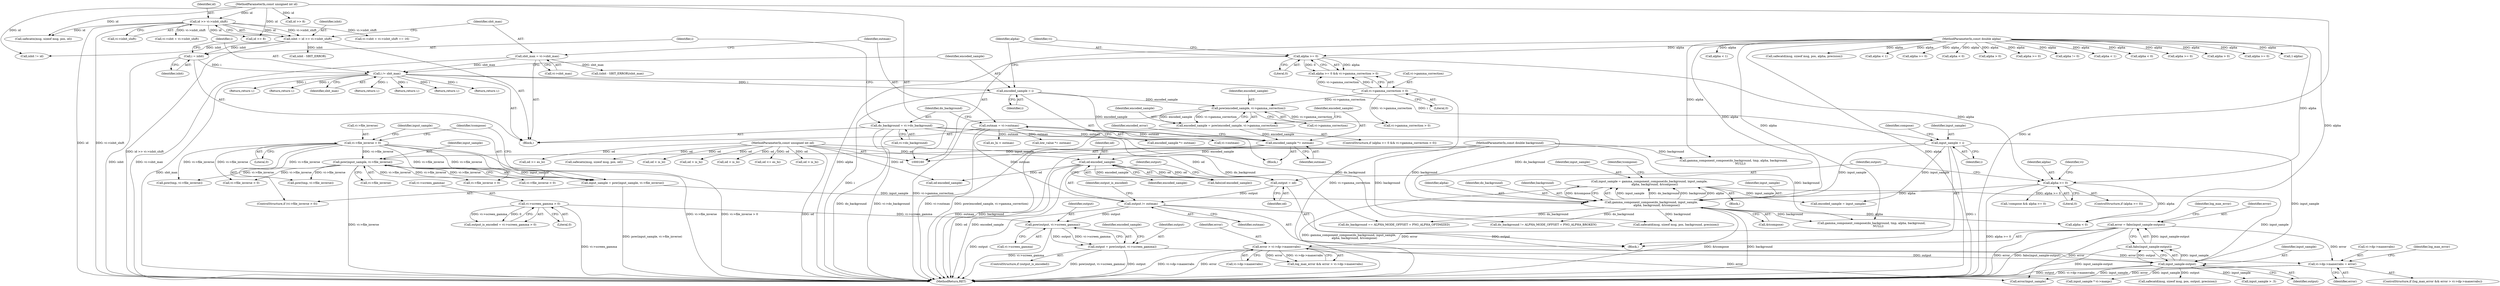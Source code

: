 digraph "0_Android_9d4853418ab2f754c2b63e091c29c5529b8b86ca_43@pointer" {
"1000457" [label="(Call,vi->dp->maxerrabs = error)"];
"1000441" [label="(Call,error = fabs(input_sample-output))"];
"1000443" [label="(Call,fabs(input_sample-output))"];
"1000444" [label="(Call,input_sample-output)"];
"1000308" [label="(Call,input_sample = gamma_component_compose(do_background, input_sample,\n            alpha, background, &tcompose))"];
"1000310" [label="(Call,gamma_component_compose(do_background, input_sample,\n            alpha, background, &tcompose))"];
"1000189" [label="(Call,do_background = vi->do_background)"];
"1000298" [label="(Call,input_sample = pow(input_sample, vi->file_inverse))"];
"1000300" [label="(Call,pow(input_sample, vi->file_inverse))"];
"1000264" [label="(Call,input_sample = i)"];
"1000198" [label="(Call,i /= sbit_max)"];
"1000177" [label="(Call,sbit_max = vi->sbit_max)"];
"1000195" [label="(Call,i = isbit)"];
"1000169" [label="(Call,isbit = id >> vi->isbit_shift)"];
"1000171" [label="(Call,id >> vi->isbit_shift)"];
"1000163" [label="(MethodParameterIn,const unsigned int id)"];
"1000293" [label="(Call,vi->file_inverse > 0)"];
"1000287" [label="(Call,alpha >= 0)"];
"1000209" [label="(Call,alpha >= 0)"];
"1000165" [label="(MethodParameterIn,const double alpha)"];
"1000166" [label="(MethodParameterIn,const double background)"];
"1000325" [label="(Call,output /= outmax)"];
"1000183" [label="(Call,outmax = vi->outmax)"];
"1000322" [label="(Call,output = od)"];
"1000230" [label="(Call,od-encoded_sample)"];
"1000164" [label="(MethodParameterIn,const unsigned int od)"];
"1000224" [label="(Call,encoded_sample *= outmax)"];
"1000217" [label="(Call,encoded_sample = pow(encoded_sample, vi->gamma_correction))"];
"1000219" [label="(Call,pow(encoded_sample, vi->gamma_correction))"];
"1000203" [label="(Call,encoded_sample = i)"];
"1000212" [label="(Call,vi->gamma_correction > 0)"];
"1000378" [label="(Call,output = pow(output, vi->screen_gamma))"];
"1000380" [label="(Call,pow(output, vi->screen_gamma))"];
"1000330" [label="(Call,vi->screen_gamma > 0)"];
"1000450" [label="(Call,error > vi->dp->maxerrabs)"];
"1000219" [label="(Call,pow(encoded_sample, vi->gamma_correction))"];
"1000357" [label="(Call,do_background == ALPHA_MODE_OFFSET + PNG_ALPHA_OPTIMIZED)"];
"1000163" [label="(MethodParameterIn,const unsigned int id)"];
"1000191" [label="(Call,vi->do_background)"];
"1001112" [label="(Call,isbit != id)"];
"1000378" [label="(Call,output = pow(output, vi->screen_gamma))"];
"1000448" [label="(Call,log_max_error && error > vi->dp->maxerrabs)"];
"1000213" [label="(Call,vi->gamma_correction)"];
"1000199" [label="(Identifier,i)"];
"1000232" [label="(Identifier,encoded_sample)"];
"1000266" [label="(Identifier,i)"];
"1001591" [label="(Return,return i;)"];
"1000179" [label="(Call,vi->sbit_max)"];
"1000297" [label="(Literal,0)"];
"1000229" [label="(Call,fabs(od-encoded_sample))"];
"1000165" [label="(MethodParameterIn,const double alpha)"];
"1000292" [label="(ControlStructure,if (vi->file_inverse > 0))"];
"1000275" [label="(Identifier,compose)"];
"1000196" [label="(Identifier,i)"];
"1000312" [label="(Identifier,input_sample)"];
"1000230" [label="(Call,od-encoded_sample)"];
"1001191" [label="(Call,vi->file_inverse > 0)"];
"1000172" [label="(Identifier,id)"];
"1001235" [label="(Call,safecatd(msg, sizeof msg, pos, alpha, precision))"];
"1000652" [label="(Call,od <= es_hi)"];
"1000327" [label="(Identifier,outmax)"];
"1001047" [label="(Call,alpha < 1)"];
"1000463" [label="(Identifier,error)"];
"1000860" [label="(Call,od > is_hi)"];
"1000183" [label="(Call,outmax = vi->outmax)"];
"1000212" [label="(Call,vi->gamma_correction > 0)"];
"1000436" [label="(Return,return i;)"];
"1000380" [label="(Call,pow(output, vi->screen_gamma))"];
"1000228" [label="(Identifier,encoded_error)"];
"1000449" [label="(Identifier,log_max_error)"];
"1000306" [label="(Identifier,tcompose)"];
"1000293" [label="(Call,vi->file_inverse > 0)"];
"1000185" [label="(Call,vi->outmax)"];
"1000166" [label="(MethodParameterIn,const double background)"];
"1000300" [label="(Call,pow(input_sample, vi->file_inverse))"];
"1000595" [label="(Call,es_hi < outmax)"];
"1000382" [label="(Call,vi->screen_gamma)"];
"1000736" [label="(Call,gamma_component_compose(do_background, tmp, alpha, background,\n               NULL))"];
"1000288" [label="(Identifier,alpha)"];
"1000814" [label="(Call,gamma_component_compose(do_background, tmp, alpha, background,\n               NULL))"];
"1000649" [label="(Call,od >= es_lo)"];
"1000895" [label="(Call,vi->sbit + vi->isbit_shift)"];
"1000294" [label="(Call,vi->file_inverse)"];
"1000793" [label="(Call,alpha >= 0)"];
"1000177" [label="(Call,sbit_max = vi->sbit_max)"];
"1000376" [label="(ControlStructure,if (output_is_encoded))"];
"1000328" [label="(Call,output_is_encoded = vi->screen_gamma > 0)"];
"1000719" [label="(Call,vi->file_inverse > 0)"];
"1000286" [label="(ControlStructure,if (alpha >= 0))"];
"1000203" [label="(Call,encoded_sample = i)"];
"1000211" [label="(Literal,0)"];
"1000170" [label="(Identifier,isbit)"];
"1000881" [label="(Call,alpha < 0)"];
"1000309" [label="(Identifier,input_sample)"];
"1000367" [label="(Call,alpha > 0)"];
"1000299" [label="(Identifier,input_sample)"];
"1000167" [label="(Block,)"];
"1000290" [label="(Block,)"];
"1000329" [label="(Identifier,output_is_encoded)"];
"1000205" [label="(Identifier,i)"];
"1000318" [label="(Identifier,tcompose)"];
"1000323" [label="(Identifier,output)"];
"1000260" [label="(Return,return i;)"];
"1000164" [label="(MethodParameterIn,const unsigned int od)"];
"1000184" [label="(Identifier,outmax)"];
"1000385" [label="(Call,encoded_sample = input_sample)"];
"1000190" [label="(Identifier,do_background)"];
"1000381" [label="(Identifier,output)"];
"1000715" [label="(Call,alpha >= 0)"];
"1000313" [label="(Identifier,alpha)"];
"1000287" [label="(Call,alpha >= 0)"];
"1000452" [label="(Call,vi->dp->maxerrabs)"];
"1000797" [label="(Call,vi->file_inverse > 0)"];
"1000221" [label="(Call,vi->gamma_correction)"];
"1000207" [label="(ControlStructure,if (alpha >= 0 && vi->gamma_correction > 0))"];
"1000298" [label="(Call,input_sample = pow(input_sample, vi->file_inverse))"];
"1000662" [label="(Return,return i;)"];
"1000474" [label="(Call,error/input_sample)"];
"1000231" [label="(Identifier,od)"];
"1000451" [label="(Identifier,error)"];
"1000217" [label="(Call,encoded_sample = pow(encoded_sample, vi->gamma_correction))"];
"1000324" [label="(Identifier,od)"];
"1000224" [label="(Call,encoded_sample *= outmax)"];
"1000403" [label="(Call,od-encoded_sample)"];
"1000457" [label="(Call,vi->dp->maxerrabs = error)"];
"1000295" [label="(Identifier,vi)"];
"1000302" [label="(Call,vi->file_inverse)"];
"1001065" [label="(Call,alpha != 0)"];
"1000311" [label="(Identifier,do_background)"];
"1001060" [label="(Call,alpha < 1)"];
"1000225" [label="(Identifier,encoded_sample)"];
"1000201" [label="(Block,)"];
"1000315" [label="(Call,&tcompose)"];
"1001296" [label="(Call,alpha < 0)"];
"1001593" [label="(MethodReturn,RET)"];
"1000496" [label="(Call,input_sample * vi->maxpc)"];
"1001266" [label="(Call,safecatd(msg, sizeof msg, pos, background, precision))"];
"1000169" [label="(Call,isbit = id >> vi->isbit_shift)"];
"1000189" [label="(Call,do_background = vi->do_background)"];
"1001044" [label="(Call,alpha >= 0)"];
"1000558" [label="(Call,low_value *= outmax)"];
"1000209" [label="(Call,alpha >= 0)"];
"1000450" [label="(Call,error > vi->dp->maxerrabs)"];
"1000458" [label="(Call,vi->dp->maxerrabs)"];
"1000445" [label="(Identifier,input_sample)"];
"1000200" [label="(Identifier,sbit_max)"];
"1000314" [label="(Identifier,background)"];
"1000264" [label="(Call,input_sample = i)"];
"1000330" [label="(Call,vi->screen_gamma > 0)"];
"1000322" [label="(Call,output = od)"];
"1000729" [label="(Call,pow(tmp, vi->file_inverse))"];
"1000443" [label="(Call,fabs(input_sample-output))"];
"1001335" [label="(Call,safecatd(msg, sizeof msg, pos, output, precision))"];
"1001532" [label="(Call,safecatn(msg, sizeof msg, pos, od))"];
"1000310" [label="(Call,gamma_component_compose(do_background, input_sample,\n            alpha, background, &tcompose))"];
"1001057" [label="(Call,alpha > 0)"];
"1000466" [label="(Identifier,log_max_error)"];
"1000807" [label="(Call,pow(tmp, vi->file_inverse))"];
"1000195" [label="(Call,i = isbit)"];
"1000467" [label="(Call,input_sample > .5)"];
"1000220" [label="(Identifier,encoded_sample)"];
"1000700" [label="(Call,(isbit - SBIT_ERROR)/sbit_max)"];
"1000218" [label="(Identifier,encoded_sample)"];
"1000325" [label="(Call,output /= outmax)"];
"1000977" [label="(Call,od < is_lo)"];
"1000446" [label="(Identifier,output)"];
"1000198" [label="(Call,i /= sbit_max)"];
"1000197" [label="(Identifier,isbit)"];
"1000397" [label="(Call,encoded_sample *= outmax)"];
"1000326" [label="(Identifier,output)"];
"1000331" [label="(Call,vi->screen_gamma)"];
"1000386" [label="(Identifier,encoded_sample)"];
"1000265" [label="(Identifier,input_sample)"];
"1000980" [label="(Call,od > is_hi)"];
"1000894" [label="(Call,vi->sbit + vi->isbit_shift == 16)"];
"1001394" [label="(Call,alpha >= 0)"];
"1000870" [label="(Return,return i;)"];
"1001098" [label="(Call,safecatn(msg, sizeof msg, pos, id))"];
"1000204" [label="(Identifier,encoded_sample)"];
"1000447" [label="(ControlStructure,if (log_max_error && error > vi->dp->maxerrabs))"];
"1000214" [label="(Identifier,vi)"];
"1000216" [label="(Literal,0)"];
"1000990" [label="(Return,return i;)"];
"1000334" [label="(Literal,0)"];
"1000444" [label="(Call,input_sample-output)"];
"1001414" [label="(Call,vi->gamma_correction > 0)"];
"1000701" [label="(Call,isbit - SBIT_ERROR)"];
"1000908" [label="(Call,id >> 8)"];
"1000857" [label="(Call,od < is_lo)"];
"1000262" [label="(Block,)"];
"1000210" [label="(Identifier,alpha)"];
"1001391" [label="(Call,!compose && alpha >= 0)"];
"1000943" [label="(Call,id >> 8)"];
"1000289" [label="(Literal,0)"];
"1000178" [label="(Identifier,sbit_max)"];
"1000341" [label="(Call,do_background != ALPHA_MODE_OFFSET + PNG_ALPHA_BROKEN)"];
"1000173" [label="(Call,vi->isbit_shift)"];
"1000301" [label="(Identifier,input_sample)"];
"1000208" [label="(Call,alpha >= 0 && vi->gamma_correction > 0)"];
"1000308" [label="(Call,input_sample = gamma_component_compose(do_background, input_sample,\n            alpha, background, &tcompose))"];
"1000442" [label="(Identifier,error)"];
"1001288" [label="(Call,1-alpha)"];
"1000379" [label="(Identifier,output)"];
"1000336" [label="(Call,alpha < 0)"];
"1000226" [label="(Identifier,outmax)"];
"1000171" [label="(Call,id >> vi->isbit_shift)"];
"1000362" [label="(Call,alpha < 1)"];
"1000441" [label="(Call,error = fabs(input_sample-output))"];
"1000457" -> "1000447"  [label="AST: "];
"1000457" -> "1000463"  [label="CFG: "];
"1000458" -> "1000457"  [label="AST: "];
"1000463" -> "1000457"  [label="AST: "];
"1000466" -> "1000457"  [label="CFG: "];
"1000457" -> "1001593"  [label="DDG: error"];
"1000457" -> "1001593"  [label="DDG: vi->dp->maxerrabs"];
"1000441" -> "1000457"  [label="DDG: error"];
"1000450" -> "1000457"  [label="DDG: error"];
"1000441" -> "1000262"  [label="AST: "];
"1000441" -> "1000443"  [label="CFG: "];
"1000442" -> "1000441"  [label="AST: "];
"1000443" -> "1000441"  [label="AST: "];
"1000449" -> "1000441"  [label="CFG: "];
"1000441" -> "1001593"  [label="DDG: error"];
"1000441" -> "1001593"  [label="DDG: fabs(input_sample-output)"];
"1000443" -> "1000441"  [label="DDG: input_sample-output"];
"1000441" -> "1000450"  [label="DDG: error"];
"1000441" -> "1000474"  [label="DDG: error"];
"1000443" -> "1000444"  [label="CFG: "];
"1000444" -> "1000443"  [label="AST: "];
"1000443" -> "1001593"  [label="DDG: input_sample-output"];
"1000444" -> "1000443"  [label="DDG: input_sample"];
"1000444" -> "1000443"  [label="DDG: output"];
"1000444" -> "1000446"  [label="CFG: "];
"1000445" -> "1000444"  [label="AST: "];
"1000446" -> "1000444"  [label="AST: "];
"1000444" -> "1001593"  [label="DDG: output"];
"1000308" -> "1000444"  [label="DDG: input_sample"];
"1000264" -> "1000444"  [label="DDG: input_sample"];
"1000325" -> "1000444"  [label="DDG: output"];
"1000378" -> "1000444"  [label="DDG: output"];
"1000444" -> "1000467"  [label="DDG: input_sample"];
"1000444" -> "1000474"  [label="DDG: input_sample"];
"1000444" -> "1000496"  [label="DDG: input_sample"];
"1000444" -> "1001335"  [label="DDG: output"];
"1000308" -> "1000290"  [label="AST: "];
"1000308" -> "1000310"  [label="CFG: "];
"1000309" -> "1000308"  [label="AST: "];
"1000310" -> "1000308"  [label="AST: "];
"1000318" -> "1000308"  [label="CFG: "];
"1000308" -> "1001593"  [label="DDG: gamma_component_compose(do_background, input_sample,\n            alpha, background, &tcompose)"];
"1000310" -> "1000308"  [label="DDG: input_sample"];
"1000310" -> "1000308"  [label="DDG: do_background"];
"1000310" -> "1000308"  [label="DDG: background"];
"1000310" -> "1000308"  [label="DDG: alpha"];
"1000310" -> "1000308"  [label="DDG: &tcompose"];
"1000308" -> "1000385"  [label="DDG: input_sample"];
"1000310" -> "1000315"  [label="CFG: "];
"1000311" -> "1000310"  [label="AST: "];
"1000312" -> "1000310"  [label="AST: "];
"1000313" -> "1000310"  [label="AST: "];
"1000314" -> "1000310"  [label="AST: "];
"1000315" -> "1000310"  [label="AST: "];
"1000310" -> "1001593"  [label="DDG: &tcompose"];
"1000310" -> "1001593"  [label="DDG: background"];
"1000189" -> "1000310"  [label="DDG: do_background"];
"1000298" -> "1000310"  [label="DDG: input_sample"];
"1000264" -> "1000310"  [label="DDG: input_sample"];
"1000287" -> "1000310"  [label="DDG: alpha"];
"1000165" -> "1000310"  [label="DDG: alpha"];
"1000166" -> "1000310"  [label="DDG: background"];
"1000310" -> "1000336"  [label="DDG: alpha"];
"1000310" -> "1000341"  [label="DDG: do_background"];
"1000310" -> "1000357"  [label="DDG: do_background"];
"1000310" -> "1000736"  [label="DDG: background"];
"1000310" -> "1001266"  [label="DDG: background"];
"1000189" -> "1000167"  [label="AST: "];
"1000189" -> "1000191"  [label="CFG: "];
"1000190" -> "1000189"  [label="AST: "];
"1000191" -> "1000189"  [label="AST: "];
"1000196" -> "1000189"  [label="CFG: "];
"1000189" -> "1001593"  [label="DDG: do_background"];
"1000189" -> "1001593"  [label="DDG: vi->do_background"];
"1000189" -> "1000341"  [label="DDG: do_background"];
"1000189" -> "1000357"  [label="DDG: do_background"];
"1000298" -> "1000292"  [label="AST: "];
"1000298" -> "1000300"  [label="CFG: "];
"1000299" -> "1000298"  [label="AST: "];
"1000300" -> "1000298"  [label="AST: "];
"1000306" -> "1000298"  [label="CFG: "];
"1000298" -> "1001593"  [label="DDG: pow(input_sample, vi->file_inverse)"];
"1000300" -> "1000298"  [label="DDG: input_sample"];
"1000300" -> "1000298"  [label="DDG: vi->file_inverse"];
"1000300" -> "1000302"  [label="CFG: "];
"1000301" -> "1000300"  [label="AST: "];
"1000302" -> "1000300"  [label="AST: "];
"1000300" -> "1001593"  [label="DDG: vi->file_inverse"];
"1000264" -> "1000300"  [label="DDG: input_sample"];
"1000293" -> "1000300"  [label="DDG: vi->file_inverse"];
"1000300" -> "1000719"  [label="DDG: vi->file_inverse"];
"1000300" -> "1000729"  [label="DDG: vi->file_inverse"];
"1000300" -> "1000797"  [label="DDG: vi->file_inverse"];
"1000300" -> "1000807"  [label="DDG: vi->file_inverse"];
"1000300" -> "1001191"  [label="DDG: vi->file_inverse"];
"1000264" -> "1000262"  [label="AST: "];
"1000264" -> "1000266"  [label="CFG: "];
"1000265" -> "1000264"  [label="AST: "];
"1000266" -> "1000264"  [label="AST: "];
"1000275" -> "1000264"  [label="CFG: "];
"1000264" -> "1001593"  [label="DDG: i"];
"1000198" -> "1000264"  [label="DDG: i"];
"1000264" -> "1000385"  [label="DDG: input_sample"];
"1000198" -> "1000167"  [label="AST: "];
"1000198" -> "1000200"  [label="CFG: "];
"1000199" -> "1000198"  [label="AST: "];
"1000200" -> "1000198"  [label="AST: "];
"1000204" -> "1000198"  [label="CFG: "];
"1000198" -> "1001593"  [label="DDG: sbit_max"];
"1000177" -> "1000198"  [label="DDG: sbit_max"];
"1000195" -> "1000198"  [label="DDG: i"];
"1000198" -> "1000203"  [label="DDG: i"];
"1000198" -> "1000260"  [label="DDG: i"];
"1000198" -> "1000436"  [label="DDG: i"];
"1000198" -> "1000662"  [label="DDG: i"];
"1000198" -> "1000870"  [label="DDG: i"];
"1000198" -> "1000990"  [label="DDG: i"];
"1000198" -> "1001591"  [label="DDG: i"];
"1000177" -> "1000167"  [label="AST: "];
"1000177" -> "1000179"  [label="CFG: "];
"1000178" -> "1000177"  [label="AST: "];
"1000179" -> "1000177"  [label="AST: "];
"1000184" -> "1000177"  [label="CFG: "];
"1000177" -> "1001593"  [label="DDG: vi->sbit_max"];
"1000177" -> "1000700"  [label="DDG: sbit_max"];
"1000195" -> "1000167"  [label="AST: "];
"1000195" -> "1000197"  [label="CFG: "];
"1000196" -> "1000195"  [label="AST: "];
"1000197" -> "1000195"  [label="AST: "];
"1000199" -> "1000195"  [label="CFG: "];
"1000195" -> "1001593"  [label="DDG: isbit"];
"1000169" -> "1000195"  [label="DDG: isbit"];
"1000169" -> "1000167"  [label="AST: "];
"1000169" -> "1000171"  [label="CFG: "];
"1000170" -> "1000169"  [label="AST: "];
"1000171" -> "1000169"  [label="AST: "];
"1000178" -> "1000169"  [label="CFG: "];
"1000169" -> "1001593"  [label="DDG: id >> vi->isbit_shift"];
"1000171" -> "1000169"  [label="DDG: id"];
"1000171" -> "1000169"  [label="DDG: vi->isbit_shift"];
"1000169" -> "1000701"  [label="DDG: isbit"];
"1000169" -> "1001112"  [label="DDG: isbit"];
"1000171" -> "1000173"  [label="CFG: "];
"1000172" -> "1000171"  [label="AST: "];
"1000173" -> "1000171"  [label="AST: "];
"1000171" -> "1001593"  [label="DDG: id"];
"1000171" -> "1001593"  [label="DDG: vi->isbit_shift"];
"1000163" -> "1000171"  [label="DDG: id"];
"1000171" -> "1000894"  [label="DDG: vi->isbit_shift"];
"1000171" -> "1000895"  [label="DDG: vi->isbit_shift"];
"1000171" -> "1000908"  [label="DDG: id"];
"1000171" -> "1001098"  [label="DDG: id"];
"1000163" -> "1000160"  [label="AST: "];
"1000163" -> "1001593"  [label="DDG: id"];
"1000163" -> "1000908"  [label="DDG: id"];
"1000163" -> "1000943"  [label="DDG: id"];
"1000163" -> "1001098"  [label="DDG: id"];
"1000163" -> "1001112"  [label="DDG: id"];
"1000293" -> "1000292"  [label="AST: "];
"1000293" -> "1000297"  [label="CFG: "];
"1000294" -> "1000293"  [label="AST: "];
"1000297" -> "1000293"  [label="AST: "];
"1000299" -> "1000293"  [label="CFG: "];
"1000306" -> "1000293"  [label="CFG: "];
"1000293" -> "1001593"  [label="DDG: vi->file_inverse"];
"1000293" -> "1001593"  [label="DDG: vi->file_inverse > 0"];
"1000293" -> "1000719"  [label="DDG: vi->file_inverse"];
"1000293" -> "1000729"  [label="DDG: vi->file_inverse"];
"1000293" -> "1000797"  [label="DDG: vi->file_inverse"];
"1000293" -> "1000807"  [label="DDG: vi->file_inverse"];
"1000293" -> "1001191"  [label="DDG: vi->file_inverse"];
"1000287" -> "1000286"  [label="AST: "];
"1000287" -> "1000289"  [label="CFG: "];
"1000288" -> "1000287"  [label="AST: "];
"1000289" -> "1000287"  [label="AST: "];
"1000295" -> "1000287"  [label="CFG: "];
"1000323" -> "1000287"  [label="CFG: "];
"1000287" -> "1001593"  [label="DDG: alpha >= 0"];
"1000209" -> "1000287"  [label="DDG: alpha"];
"1000165" -> "1000287"  [label="DDG: alpha"];
"1000287" -> "1000336"  [label="DDG: alpha"];
"1000287" -> "1001391"  [label="DDG: alpha >= 0"];
"1000209" -> "1000208"  [label="AST: "];
"1000209" -> "1000211"  [label="CFG: "];
"1000210" -> "1000209"  [label="AST: "];
"1000211" -> "1000209"  [label="AST: "];
"1000214" -> "1000209"  [label="CFG: "];
"1000208" -> "1000209"  [label="CFG: "];
"1000209" -> "1001593"  [label="DDG: alpha"];
"1000209" -> "1000208"  [label="DDG: alpha"];
"1000209" -> "1000208"  [label="DDG: 0"];
"1000165" -> "1000209"  [label="DDG: alpha"];
"1000165" -> "1000160"  [label="AST: "];
"1000165" -> "1001593"  [label="DDG: alpha"];
"1000165" -> "1000336"  [label="DDG: alpha"];
"1000165" -> "1000362"  [label="DDG: alpha"];
"1000165" -> "1000367"  [label="DDG: alpha"];
"1000165" -> "1000715"  [label="DDG: alpha"];
"1000165" -> "1000736"  [label="DDG: alpha"];
"1000165" -> "1000793"  [label="DDG: alpha"];
"1000165" -> "1000814"  [label="DDG: alpha"];
"1000165" -> "1000881"  [label="DDG: alpha"];
"1000165" -> "1001044"  [label="DDG: alpha"];
"1000165" -> "1001047"  [label="DDG: alpha"];
"1000165" -> "1001057"  [label="DDG: alpha"];
"1000165" -> "1001060"  [label="DDG: alpha"];
"1000165" -> "1001065"  [label="DDG: alpha"];
"1000165" -> "1001235"  [label="DDG: alpha"];
"1000165" -> "1001288"  [label="DDG: alpha"];
"1000165" -> "1001296"  [label="DDG: alpha"];
"1000165" -> "1001394"  [label="DDG: alpha"];
"1000166" -> "1000160"  [label="AST: "];
"1000166" -> "1001593"  [label="DDG: background"];
"1000166" -> "1000736"  [label="DDG: background"];
"1000166" -> "1000814"  [label="DDG: background"];
"1000166" -> "1001266"  [label="DDG: background"];
"1000325" -> "1000262"  [label="AST: "];
"1000325" -> "1000327"  [label="CFG: "];
"1000326" -> "1000325"  [label="AST: "];
"1000327" -> "1000325"  [label="AST: "];
"1000329" -> "1000325"  [label="CFG: "];
"1000325" -> "1001593"  [label="DDG: output"];
"1000183" -> "1000325"  [label="DDG: outmax"];
"1000322" -> "1000325"  [label="DDG: output"];
"1000325" -> "1000380"  [label="DDG: output"];
"1000183" -> "1000167"  [label="AST: "];
"1000183" -> "1000185"  [label="CFG: "];
"1000184" -> "1000183"  [label="AST: "];
"1000185" -> "1000183"  [label="AST: "];
"1000190" -> "1000183"  [label="CFG: "];
"1000183" -> "1001593"  [label="DDG: vi->outmax"];
"1000183" -> "1000224"  [label="DDG: outmax"];
"1000183" -> "1000397"  [label="DDG: outmax"];
"1000183" -> "1000558"  [label="DDG: outmax"];
"1000183" -> "1000595"  [label="DDG: outmax"];
"1000322" -> "1000262"  [label="AST: "];
"1000322" -> "1000324"  [label="CFG: "];
"1000323" -> "1000322"  [label="AST: "];
"1000324" -> "1000322"  [label="AST: "];
"1000326" -> "1000322"  [label="CFG: "];
"1000230" -> "1000322"  [label="DDG: od"];
"1000164" -> "1000322"  [label="DDG: od"];
"1000230" -> "1000229"  [label="AST: "];
"1000230" -> "1000232"  [label="CFG: "];
"1000231" -> "1000230"  [label="AST: "];
"1000232" -> "1000230"  [label="AST: "];
"1000229" -> "1000230"  [label="CFG: "];
"1000230" -> "1001593"  [label="DDG: od"];
"1000230" -> "1001593"  [label="DDG: encoded_sample"];
"1000230" -> "1000229"  [label="DDG: od"];
"1000230" -> "1000229"  [label="DDG: encoded_sample"];
"1000164" -> "1000230"  [label="DDG: od"];
"1000224" -> "1000230"  [label="DDG: encoded_sample"];
"1000230" -> "1000403"  [label="DDG: od"];
"1000164" -> "1000160"  [label="AST: "];
"1000164" -> "1001593"  [label="DDG: od"];
"1000164" -> "1000403"  [label="DDG: od"];
"1000164" -> "1000649"  [label="DDG: od"];
"1000164" -> "1000652"  [label="DDG: od"];
"1000164" -> "1000857"  [label="DDG: od"];
"1000164" -> "1000860"  [label="DDG: od"];
"1000164" -> "1000977"  [label="DDG: od"];
"1000164" -> "1000980"  [label="DDG: od"];
"1000164" -> "1001532"  [label="DDG: od"];
"1000224" -> "1000201"  [label="AST: "];
"1000224" -> "1000226"  [label="CFG: "];
"1000225" -> "1000224"  [label="AST: "];
"1000226" -> "1000224"  [label="AST: "];
"1000228" -> "1000224"  [label="CFG: "];
"1000224" -> "1001593"  [label="DDG: outmax"];
"1000217" -> "1000224"  [label="DDG: encoded_sample"];
"1000203" -> "1000224"  [label="DDG: encoded_sample"];
"1000217" -> "1000207"  [label="AST: "];
"1000217" -> "1000219"  [label="CFG: "];
"1000218" -> "1000217"  [label="AST: "];
"1000219" -> "1000217"  [label="AST: "];
"1000225" -> "1000217"  [label="CFG: "];
"1000217" -> "1001593"  [label="DDG: pow(encoded_sample, vi->gamma_correction)"];
"1000219" -> "1000217"  [label="DDG: encoded_sample"];
"1000219" -> "1000217"  [label="DDG: vi->gamma_correction"];
"1000219" -> "1000221"  [label="CFG: "];
"1000220" -> "1000219"  [label="AST: "];
"1000221" -> "1000219"  [label="AST: "];
"1000219" -> "1001593"  [label="DDG: vi->gamma_correction"];
"1000203" -> "1000219"  [label="DDG: encoded_sample"];
"1000212" -> "1000219"  [label="DDG: vi->gamma_correction"];
"1000219" -> "1001414"  [label="DDG: vi->gamma_correction"];
"1000203" -> "1000201"  [label="AST: "];
"1000203" -> "1000205"  [label="CFG: "];
"1000204" -> "1000203"  [label="AST: "];
"1000205" -> "1000203"  [label="AST: "];
"1000210" -> "1000203"  [label="CFG: "];
"1000203" -> "1001593"  [label="DDG: i"];
"1000212" -> "1000208"  [label="AST: "];
"1000212" -> "1000216"  [label="CFG: "];
"1000213" -> "1000212"  [label="AST: "];
"1000216" -> "1000212"  [label="AST: "];
"1000208" -> "1000212"  [label="CFG: "];
"1000212" -> "1001593"  [label="DDG: vi->gamma_correction"];
"1000212" -> "1000208"  [label="DDG: vi->gamma_correction"];
"1000212" -> "1000208"  [label="DDG: 0"];
"1000212" -> "1001414"  [label="DDG: vi->gamma_correction"];
"1000378" -> "1000376"  [label="AST: "];
"1000378" -> "1000380"  [label="CFG: "];
"1000379" -> "1000378"  [label="AST: "];
"1000380" -> "1000378"  [label="AST: "];
"1000386" -> "1000378"  [label="CFG: "];
"1000378" -> "1001593"  [label="DDG: pow(output, vi->screen_gamma)"];
"1000378" -> "1001593"  [label="DDG: output"];
"1000380" -> "1000378"  [label="DDG: output"];
"1000380" -> "1000378"  [label="DDG: vi->screen_gamma"];
"1000380" -> "1000382"  [label="CFG: "];
"1000381" -> "1000380"  [label="AST: "];
"1000382" -> "1000380"  [label="AST: "];
"1000380" -> "1001593"  [label="DDG: vi->screen_gamma"];
"1000330" -> "1000380"  [label="DDG: vi->screen_gamma"];
"1000330" -> "1000328"  [label="AST: "];
"1000330" -> "1000334"  [label="CFG: "];
"1000331" -> "1000330"  [label="AST: "];
"1000334" -> "1000330"  [label="AST: "];
"1000328" -> "1000330"  [label="CFG: "];
"1000330" -> "1001593"  [label="DDG: vi->screen_gamma"];
"1000330" -> "1000328"  [label="DDG: vi->screen_gamma"];
"1000330" -> "1000328"  [label="DDG: 0"];
"1000450" -> "1000448"  [label="AST: "];
"1000450" -> "1000452"  [label="CFG: "];
"1000451" -> "1000450"  [label="AST: "];
"1000452" -> "1000450"  [label="AST: "];
"1000448" -> "1000450"  [label="CFG: "];
"1000450" -> "1001593"  [label="DDG: vi->dp->maxerrabs"];
"1000450" -> "1001593"  [label="DDG: error"];
"1000450" -> "1000448"  [label="DDG: error"];
"1000450" -> "1000448"  [label="DDG: vi->dp->maxerrabs"];
"1000450" -> "1000474"  [label="DDG: error"];
}
